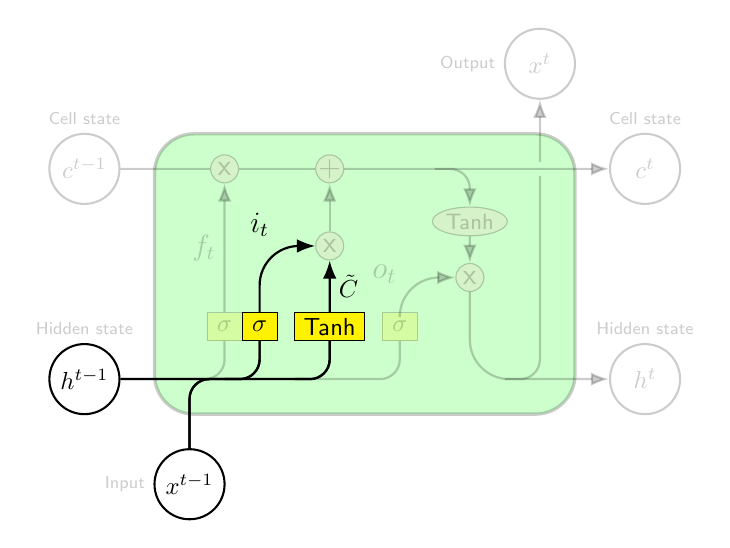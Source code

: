 % used to avoid putting the same thing several times...
% Command \empt{var1}{var2}
    \begin{tikzpicture}[
    % GLOBAL CFG
    font=\sf \scriptsize,
    >=LaTeX,
    scale = 0.89,
    every node/.style={scale=0.89},
    % Styles
    cell/.style={% For the main box
        rectangle, 
        rounded corners=5mm, 
        draw,
        very thick,
        },
    operator/.style={%For operators like +  and  x
        circle,
        draw,
        inner sep=-0.5pt,
        minimum height =.4cm,
        },
    function/.style={%For functions
        ellipse,
        draw,
        inner sep=1pt
        },
    ct/.style={% For external inputs and outputs
        circle,
        draw,
        line width = .75pt,
        minimum width=1cm,
        inner sep=1pt,
        },
    gt/.style={% For internal inputs
        rectangle,
        draw,
        minimum width=5mm,
        minimum height=4mm,
        inner sep=1pt
        },
    mylabel/.style={% something new that I have learned
        font=\scriptsize\sffamily ,
        opacity = 0.2]
        },
    ArrowC1/.style={% Arrows with rounded corners
        rounded corners=.25cm,
        thick,
        },
    ArrowC2/.style={% Arrows with big rounded corners
        rounded corners=.5cm,
        thick,
        },
    ]

%Start drawing the thing...    
    % Draw the cell: 
    \node [cell, minimum height =4cm, minimum width=6cm, fill = green
    , opacity=0.2] at (0,0){} ;

    % Draw inputs named ibox#
    \node [gt, fill = yellow, opacity = 0.2] (ibox1) at (-2,-0.75) {\normalsize $\sigma$}; % first sigma
    \node [gt, fill = yellow, opacity = 1.0] (ibox2) at (-1.5,-0.75) {\normalsize $\sigma$}; % second sigma
    \node [gt, minimum width=1cm, fill = yellow, opacity = 1.0] (ibox3) at (-0.5,-0.75) {\normalsize Tanh}; % 
    \node [gt, fill = yellow, opacity = 0.2] (ibox4) at (0.5,-0.75) {\normalsize $\sigma$}; % last sigmoid

    % Draw opérators   named mux# , add# and func# 
    % $\times$ istenfor x?
    \node [operator, fill = pink, opacity = 0.2] (mux1) at (-2,1.5) {\large x}; % cell state x
    \node [operator, fill = pink, opacity = 0.2] (add1) at (-0.5,1.5) {\large +}; % cell state +
    \node [operator, fill = pink, opacity = 0.2] (mux2) at (-0.5,0.4) {\large x}; %  (-0.5,0)
    \node [operator, fill = pink, opacity = 0.2] (mux3) at (1.5,-0.05) {\large x};
    \node [function, fill = pink, opacity = 0.2] (func1) at (1.5,0.75) {\small Tanh};

    % Draw External inputs? named as basis c,h,x
    %\node[ct, label={[mylabel]Cell state}] (c) at (-4,1.5) {\empt{c}{t-1}};
    %\node[ct, label={[mylabel]Hidden state}, fill = purple, opacity =0.3] (h) at (-4,-1.5) {\empt{h}{t-1}};
    %\node[ct, label={[mylabel]left:Input}, fill = blue, opacity =0.3] (x) at (-2.5,-3) {\empt{x}{t}};
    
    % Removed labels , fill = purple, opacity =0.3
    \node[ct, label={[mylabel]Cell state}, opacity = 0.2] (c) at (-4,1.5) {\normalsize $c^{t-1}$};
    \node[ct, label={[mylabel]Hidden state}, opacity = 1.] (h) at (-4,-1.5) {\normalsize $h^{t-1}$};
    %\node[ct, label={[mylabel]left:Output}, opacity = 1.0] (x) at (-2.5,-3) {\normalsize $x^{t}$};
    \node[ct, label={[mylabel]left:Input}, opacity = 1.] (x) at (-2.5,-3) {\normalsize $x^{t-1}$};

    % Draw External outputs? named as basis c2,h2,x2
    \node[ct, label={[mylabel]Cell state}, opacity = 0.2] (c2) at (4,1.5) {\normalsize $c^{t}$};
    \node[ct, label={[mylabel]Hidden state}, opacity = 0.2] (h2) at (4,-1.5) {\normalsize $h^{t}$};
    \node[ct, label={[mylabel]left:Output}, opacity = 0.2] (x2) at (2.5,3) {\normalsize $x^{t}$};
    
    % Start connecting all.
    
    % Intersections and displacements are used. 
    % Drawing arrows    
    \draw [->, ArrowC1, opacity = 0.2] (c) -- (mux1) -- (add1) -- (c2);

    % Inputs
    \draw [ArrowC1, opacity = 0.2] (h) -| (ibox4) ;
    \draw [ArrowC1] (h) -| (ibox2)  ; % to second sigmoid
    \draw [ArrowC1, opacity = .2] (h -| ibox1)++(-0.5,0) -| (ibox1); % to second sigmoid

    \draw [ArrowC1, opacity = 1.2] (x -| h2)++(-6.2, 1.5) -| (x); % input to first sigmoid

    \draw [ArrowC1, opacity = 1.0] (h -| ibox2)++(-0.5,0) -| (ibox2); % to second sigmoid
    \draw [ArrowC1, opacity = 1.0] (h -| ibox3)++(-0.5,0) -| (ibox3); % to tanh
    \draw [ArrowC1, opacity = 1.] (x) -- (x |- h)-| (ibox3); % inout to tanh

    % Internal - possibility , rotate = 90
    \draw [->, ArrowC2, opacity = 0.2] (ibox1) -- (mux1) node[midway, left] {\large $f_t$};
    \draw [->, ArrowC2, opacity = 1.0] (ibox2) |- (mux2) node[midway, above] {\large $i_t$};
    \draw [->, ArrowC2, opacity = 1.0] (ibox3) -- (mux2) node[midway, right] {\normalsize $\Tilde{C}$};
    \draw [->, ArrowC2, opacity = 0.2] (ibox4) |- (mux3);
    \draw [->, ArrowC2, opacity = 0.2] (mux2) -- (add1);
    \draw [->, ArrowC1, opacity = 0.2] (add1 -| func1)++(-0.5,0) -| (func1); % node[midway, above] {d};
    \draw [->, ArrowC2, opacity = 0.2] (func1) -- (mux3) ;

    %Outputs
    \draw [->, ArrowC2, opacity=0.2] (mux3) |- (h2) ;
    \draw (c2 -| x2) ++(0,-0.1) coordinate (i1) node[midway, right, opacity=0.2] {\Large $o_t$};
    \draw [-, ArrowC1, opacity=0.2] (h2 -| x2)++(-0.5,0) -| (i1);
    \draw [->, ArrowC2, opacity=0.2] (i1)++(0,0.2) -- (x2) ;
    %\node [cell, minimum height =4cm, minimum width=6cm, fill = pink, opacity=.8] at (0,0){\Large A} ;
    
    %\node [cell, minimum height =4cm, minimum width=6cm, fill = green
    %, opacity=0.2] at (0,0){} ;
    
\end{tikzpicture}


